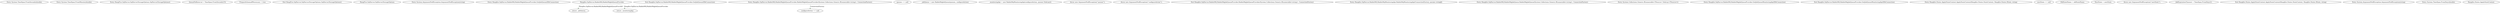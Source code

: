 digraph  {
m0_5 [cluster="System.TimeSpan.FromSeconds(double)", file="SqlServerStorageOptions.cs", label="Entry System.TimeSpan.FromSeconds(double)", span="0-0"];
m0_6 [cluster="System.TimeSpan.FromMinutes(double)", file="SqlServerStorageOptions.cs", label="Entry System.TimeSpan.FromMinutes(double)", span="0-0"];
m0_0 [cluster="HangFire.SqlServer.SqlServerStorageOptions.SqlServerStorageOptions()", file="SqlServerStorageOptions.cs", label="Entry HangFire.SqlServer.SqlServerStorageOptions.SqlServerStorageOptions()", span="24-24"];
m0_1 [cluster="HangFire.SqlServer.SqlServerStorageOptions.SqlServerStorageOptions()", file="SqlServerStorageOptions.cs", label="QueuePollInterval = TimeSpan.FromSeconds(15)", span="26-26"];
m0_3 [cluster="HangFire.SqlServer.SqlServerStorageOptions.SqlServerStorageOptions()", file="SqlServerStorageOptions.cs", label="PrepareSchemaIfNecessary = true", span="29-29"];
m0_4 [cluster="HangFire.SqlServer.SqlServerStorageOptions.SqlServerStorageOptions()", file="SqlServerStorageOptions.cs", label="Exit HangFire.SqlServer.SqlServerStorageOptions.SqlServerStorageOptions()", span="24-24"];
m0_7 [file="SqlServerStorageOptions.cs", label="HangFire.SqlServer.SqlServerStorageOptions", span=""];
m1_8 [cluster="System.ArgumentNullException.ArgumentNullException(string)", file="StorageFacts.cs", label="Entry System.ArgumentNullException.ArgumentNullException(string)", span="0-0"];
m1_12 [cluster="Hangfire.SqlServer.RabbitMQ.RabbitMqJobQueueProvider.GetJobQueue(IDbConnection)", file="StorageFacts.cs", label="Entry Hangfire.SqlServer.RabbitMQ.RabbitMqJobQueueProvider.GetJobQueue(IDbConnection)", span="22-22"];
m1_13 [cluster="Hangfire.SqlServer.RabbitMQ.RabbitMqJobQueueProvider.GetJobQueue(IDbConnection)", file="StorageFacts.cs", label="return _jobQueue;", span="24-24"];
m1_14 [cluster="Hangfire.SqlServer.RabbitMQ.RabbitMqJobQueueProvider.GetJobQueue(IDbConnection)", file="StorageFacts.cs", label="Exit Hangfire.SqlServer.RabbitMQ.RabbitMqJobQueueProvider.GetJobQueue(IDbConnection)", span="22-22"];
m1_0 [cluster="Hangfire.SqlServer.RabbitMQ.RabbitMqJobQueueProvider.RabbitMqJobQueueProvider(System.Collections.Generic.IEnumerable<string>, ConnectionFactory)", file="StorageFacts.cs", label="Entry Hangfire.SqlServer.RabbitMQ.RabbitMqJobQueueProvider.RabbitMqJobQueueProvider(System.Collections.Generic.IEnumerable<string>, ConnectionFactory)", span="13-13"];
m1_1 [cluster="Hangfire.SqlServer.RabbitMQ.RabbitMqJobQueueProvider.RabbitMqJobQueueProvider(System.Collections.Generic.IEnumerable<string>, ConnectionFactory)", file="StorageFacts.cs", label="queues == null", span="15-15"];
m1_3 [cluster="Hangfire.SqlServer.RabbitMQ.RabbitMqJobQueueProvider.RabbitMqJobQueueProvider(System.Collections.Generic.IEnumerable<string>, ConnectionFactory)", file="StorageFacts.cs", label="configureAction == null", span="16-16"];
m1_5 [cluster="Hangfire.SqlServer.RabbitMQ.RabbitMqJobQueueProvider.RabbitMqJobQueueProvider(System.Collections.Generic.IEnumerable<string>, ConnectionFactory)", file="StorageFacts.cs", label="_jobQueue = new RabbitMqJobQueue(queues, configureAction)", span="18-18"];
m1_6 [cluster="Hangfire.SqlServer.RabbitMQ.RabbitMqJobQueueProvider.RabbitMqJobQueueProvider(System.Collections.Generic.IEnumerable<string>, ConnectionFactory)", file="StorageFacts.cs", label="_monitoringApi = new RabbitMqMonitoringApi(configureAction, queues.ToArray())", span="19-19"];
m1_2 [cluster="Hangfire.SqlServer.RabbitMQ.RabbitMqJobQueueProvider.RabbitMqJobQueueProvider(System.Collections.Generic.IEnumerable<string>, ConnectionFactory)", file="StorageFacts.cs", label="throw new ArgumentNullException(''queues'');", span="15-15"];
m1_4 [cluster="Hangfire.SqlServer.RabbitMQ.RabbitMqJobQueueProvider.RabbitMqJobQueueProvider(System.Collections.Generic.IEnumerable<string>, ConnectionFactory)", file="StorageFacts.cs", label="throw new ArgumentNullException(''configureAction'');", span="16-16"];
m1_7 [cluster="Hangfire.SqlServer.RabbitMQ.RabbitMqJobQueueProvider.RabbitMqJobQueueProvider(System.Collections.Generic.IEnumerable<string>, ConnectionFactory)", file="StorageFacts.cs", label="Exit Hangfire.SqlServer.RabbitMQ.RabbitMqJobQueueProvider.RabbitMqJobQueueProvider(System.Collections.Generic.IEnumerable<string>, ConnectionFactory)", span="13-13"];
m1_10 [cluster="Hangfire.SqlServer.RabbitMQ.RabbitMqMonitoringApi.RabbitMqMonitoringApi(ConnectionFactory, params string[])", file="StorageFacts.cs", label="Entry Hangfire.SqlServer.RabbitMQ.RabbitMqMonitoringApi.RabbitMqMonitoringApi(ConnectionFactory, params string[])", span="15-15"];
m1_9 [cluster="Hangfire.SqlServer.RabbitMQ.RabbitMqJobQueue.RabbitMqJobQueue(System.Collections.Generic.IEnumerable<string>, ConnectionFactory)", file="StorageFacts.cs", label="Entry Hangfire.SqlServer.RabbitMQ.RabbitMqJobQueue.RabbitMqJobQueue(System.Collections.Generic.IEnumerable<string>, ConnectionFactory)", span="21-21"];
m1_11 [cluster="System.Collections.Generic.IEnumerable<TSource>.ToArray<TSource>()", file="StorageFacts.cs", label="Entry System.Collections.Generic.IEnumerable<TSource>.ToArray<TSource>()", span="0-0"];
m1_15 [cluster="Hangfire.SqlServer.RabbitMQ.RabbitMqJobQueueProvider.GetJobQueueMonitoringApi(IDbConnection)", file="StorageFacts.cs", label="Entry Hangfire.SqlServer.RabbitMQ.RabbitMqJobQueueProvider.GetJobQueueMonitoringApi(IDbConnection)", span="27-27"];
m1_16 [cluster="Hangfire.SqlServer.RabbitMQ.RabbitMqJobQueueProvider.GetJobQueueMonitoringApi(IDbConnection)", file="StorageFacts.cs", label="return _monitoringApi;", span="29-29"];
m1_17 [cluster="Hangfire.SqlServer.RabbitMQ.RabbitMqJobQueueProvider.GetJobQueueMonitoringApi(IDbConnection)", file="StorageFacts.cs", label="Exit Hangfire.SqlServer.RabbitMQ.RabbitMqJobQueueProvider.GetJobQueueMonitoringApi(IDbConnection)", span="27-27"];
m1_18 [file="StorageFacts.cs", label="Hangfire.SqlServer.RabbitMQ.RabbitMqJobQueueProvider", span=""];
m2_0 [cluster="Hangfire.States.ApplyStateContext.ApplyStateContext(Hangfire.States.StateContext, Hangfire.States.IState, string)", file="WorkerManagerFacts.cs", label="Entry Hangfire.States.ApplyStateContext.ApplyStateContext(Hangfire.States.StateContext, Hangfire.States.IState, string)", span="23-23"];
m2_1 [cluster="Hangfire.States.ApplyStateContext.ApplyStateContext(Hangfire.States.StateContext, Hangfire.States.IState, string)", file="WorkerManagerFacts.cs", label="newState == null", span="26-26"];
m2_3 [cluster="Hangfire.States.ApplyStateContext.ApplyStateContext(Hangfire.States.StateContext, Hangfire.States.IState, string)", file="WorkerManagerFacts.cs", label="OldStateName = oldStateName", span="28-28"];
m2_4 [cluster="Hangfire.States.ApplyStateContext.ApplyStateContext(Hangfire.States.StateContext, Hangfire.States.IState, string)", file="WorkerManagerFacts.cs", label="NewState = newState", span="29-29"];
m2_2 [cluster="Hangfire.States.ApplyStateContext.ApplyStateContext(Hangfire.States.StateContext, Hangfire.States.IState, string)", file="WorkerManagerFacts.cs", label="throw new ArgumentNullException(''newState'');", span="26-26"];
m2_5 [cluster="Hangfire.States.ApplyStateContext.ApplyStateContext(Hangfire.States.StateContext, Hangfire.States.IState, string)", file="WorkerManagerFacts.cs", label="JobExpirationTimeout = TimeSpan.FromDays(1)", span="30-30"];
m2_6 [cluster="Hangfire.States.ApplyStateContext.ApplyStateContext(Hangfire.States.StateContext, Hangfire.States.IState, string)", file="WorkerManagerFacts.cs", label="Exit Hangfire.States.ApplyStateContext.ApplyStateContext(Hangfire.States.StateContext, Hangfire.States.IState, string)", span="23-23"];
m2_7 [cluster="System.ArgumentNullException.ArgumentNullException(string)", file="WorkerManagerFacts.cs", label="Entry System.ArgumentNullException.ArgumentNullException(string)", span="0-0"];
m2_8 [cluster="System.TimeSpan.FromDays(double)", file="WorkerManagerFacts.cs", label="Entry System.TimeSpan.FromDays(double)", span="0-0"];
m2_9 [file="WorkerManagerFacts.cs", label="Hangfire.States.ApplyStateContext", span=""];
m1_0 -> m1_3  [color=darkseagreen4, key=1, label=ConnectionFactory, style=dashed];
m1_18 -> m1_13  [color=darkseagreen4, key=1, label="Hangfire.SqlServer.RabbitMQ.RabbitMqJobQueueProvider", style=dashed];
m1_18 -> m1_16  [color=darkseagreen4, key=1, label="Hangfire.SqlServer.RabbitMQ.RabbitMqJobQueueProvider", style=dashed];
}
